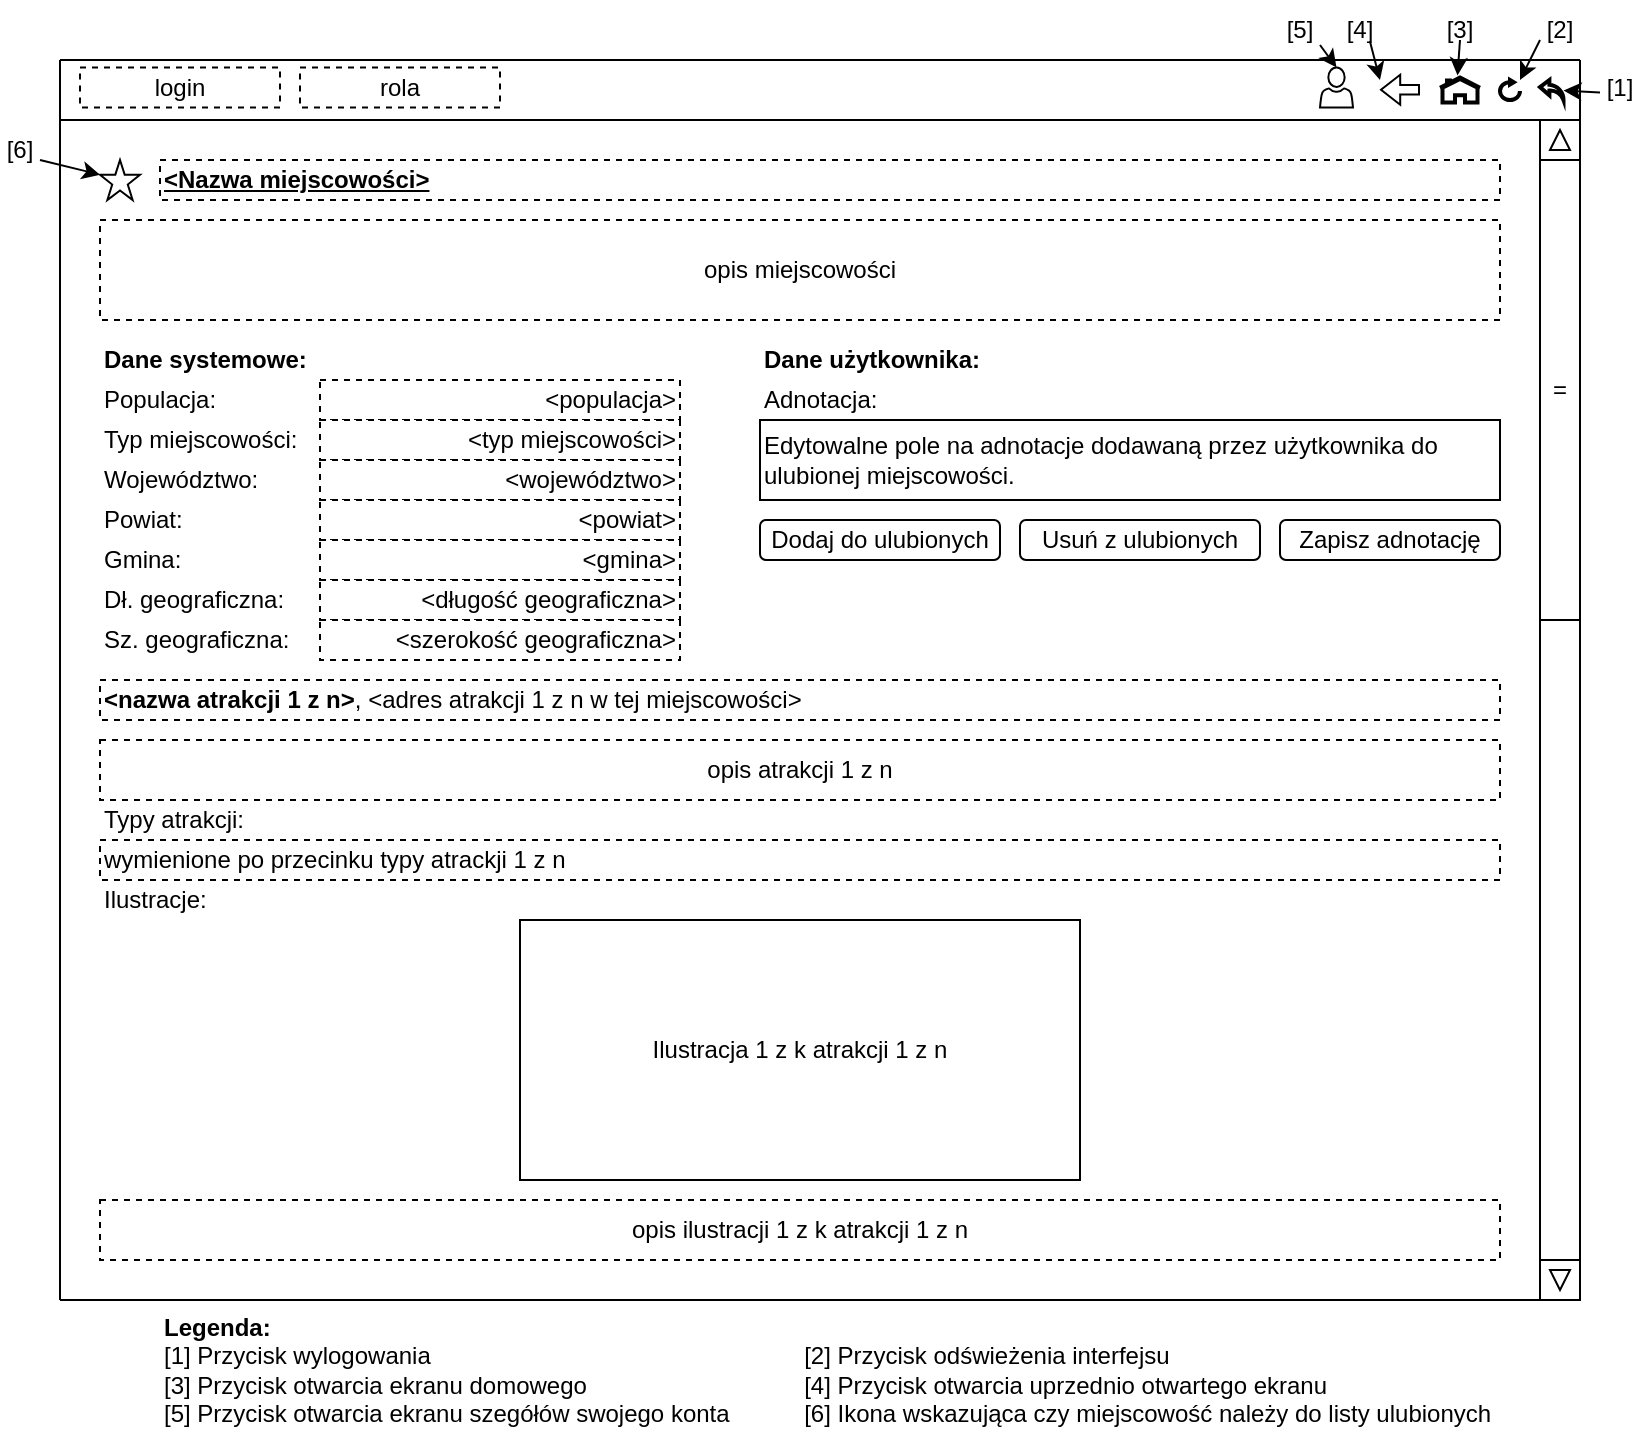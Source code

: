 <mxfile version="22.0.2" type="device">
  <diagram name="Strona-1" id="h2WLkj2qyGADKgaHyaSV">
    <mxGraphModel dx="2009" dy="690" grid="1" gridSize="10" guides="1" tooltips="1" connect="1" arrows="1" fold="1" page="1" pageScale="1" pageWidth="827" pageHeight="1169" math="0" shadow="0">
      <root>
        <mxCell id="0" />
        <mxCell id="1" parent="0" />
        <mxCell id="EYUodT9akqzmMVGfxFc3-4" value="" style="endArrow=none;html=1;rounded=0;" parent="1" edge="1">
          <mxGeometry width="50" height="50" relative="1" as="geometry">
            <mxPoint x="10" y="220" as="sourcePoint" />
            <mxPoint x="770" y="220" as="targetPoint" />
          </mxGeometry>
        </mxCell>
        <mxCell id="EYUodT9akqzmMVGfxFc3-5" value="" style="endArrow=none;html=1;rounded=0;" parent="1" edge="1">
          <mxGeometry width="50" height="50" relative="1" as="geometry">
            <mxPoint x="10" y="840" as="sourcePoint" />
            <mxPoint x="10" y="220" as="targetPoint" />
          </mxGeometry>
        </mxCell>
        <mxCell id="EYUodT9akqzmMVGfxFc3-6" value="" style="endArrow=none;html=1;rounded=0;" parent="1" edge="1">
          <mxGeometry width="50" height="50" relative="1" as="geometry">
            <mxPoint x="10" y="250" as="sourcePoint" />
            <mxPoint x="770" y="250" as="targetPoint" />
          </mxGeometry>
        </mxCell>
        <mxCell id="EYUodT9akqzmMVGfxFc3-13" value="" style="endArrow=none;html=1;rounded=0;exitX=1;exitY=1;exitDx=0;exitDy=0;" parent="1" source="T_iTTgx06haUHR_iTa-R-4" edge="1">
          <mxGeometry width="50" height="50" relative="1" as="geometry">
            <mxPoint x="770" y="690" as="sourcePoint" />
            <mxPoint x="770" y="220" as="targetPoint" />
          </mxGeometry>
        </mxCell>
        <mxCell id="EYUodT9akqzmMVGfxFc3-34" value="" style="endArrow=none;html=1;rounded=0;fontFamily=Helvetica;fontSize=12;fontColor=default;" parent="1" edge="1">
          <mxGeometry width="50" height="50" relative="1" as="geometry">
            <mxPoint x="10" y="840" as="sourcePoint" />
            <mxPoint x="770" y="840" as="targetPoint" />
          </mxGeometry>
        </mxCell>
        <mxCell id="DOHr0hYEis4pRiLcCh-8-1" value="login" style="rounded=0;whiteSpace=wrap;html=1;dashed=1;" parent="1" vertex="1">
          <mxGeometry x="20" y="223.75" width="100" height="20" as="geometry" />
        </mxCell>
        <mxCell id="DOHr0hYEis4pRiLcCh-8-2" value="rola" style="rounded=0;whiteSpace=wrap;html=1;dashed=1;" parent="1" vertex="1">
          <mxGeometry x="130" y="223.75" width="100" height="20" as="geometry" />
        </mxCell>
        <mxCell id="qdX5j7-EQqceirbTKG9q-1" value="&amp;lt;Nazwa miejscowości&amp;gt;" style="text;html=1;strokeColor=default;fillColor=none;align=left;verticalAlign=middle;whiteSpace=wrap;rounded=0;fontStyle=5;dashed=1;" parent="1" vertex="1">
          <mxGeometry x="60" y="270" width="670" height="20" as="geometry" />
        </mxCell>
        <mxCell id="qdX5j7-EQqceirbTKG9q-3" value="opis miejscowości" style="rounded=0;whiteSpace=wrap;html=1;fontStyle=0;dashed=1;" parent="1" vertex="1">
          <mxGeometry x="30" y="300" width="700" height="50" as="geometry" />
        </mxCell>
        <mxCell id="qdX5j7-EQqceirbTKG9q-7" value="&lt;b style=&quot;&quot;&gt;Dane systemowe:&lt;/b&gt;" style="text;html=1;strokeColor=none;fillColor=none;align=left;verticalAlign=middle;whiteSpace=wrap;rounded=0;" parent="1" vertex="1">
          <mxGeometry x="30" y="360" width="290" height="20" as="geometry" />
        </mxCell>
        <mxCell id="qdX5j7-EQqceirbTKG9q-11" value="Populacja:&amp;nbsp;" style="text;html=1;strokeColor=none;fillColor=none;align=left;verticalAlign=middle;whiteSpace=wrap;rounded=0;" parent="1" vertex="1">
          <mxGeometry x="30" y="380" width="60" height="20" as="geometry" />
        </mxCell>
        <mxCell id="qdX5j7-EQqceirbTKG9q-12" value="&amp;lt;populacja&amp;gt;" style="rounded=0;whiteSpace=wrap;html=1;align=right;dashed=1;" parent="1" vertex="1">
          <mxGeometry x="140" y="380" width="180" height="20" as="geometry" />
        </mxCell>
        <mxCell id="qdX5j7-EQqceirbTKG9q-13" value="Typ miejscowości:" style="text;html=1;strokeColor=none;fillColor=none;align=left;verticalAlign=middle;whiteSpace=wrap;rounded=0;" parent="1" vertex="1">
          <mxGeometry x="30" y="400" width="100" height="20" as="geometry" />
        </mxCell>
        <mxCell id="qdX5j7-EQqceirbTKG9q-14" value="&amp;lt;typ miejscowości&amp;gt;" style="rounded=0;whiteSpace=wrap;html=1;align=right;dashed=1;" parent="1" vertex="1">
          <mxGeometry x="140" y="400" width="180" height="20" as="geometry" />
        </mxCell>
        <mxCell id="qdX5j7-EQqceirbTKG9q-16" value="Województwo:&amp;nbsp;" style="text;html=1;strokeColor=none;fillColor=none;align=left;verticalAlign=middle;whiteSpace=wrap;rounded=0;" parent="1" vertex="1">
          <mxGeometry x="30" y="420" width="60" height="20" as="geometry" />
        </mxCell>
        <mxCell id="qdX5j7-EQqceirbTKG9q-17" value="&amp;lt;województwo&amp;gt;" style="rounded=0;whiteSpace=wrap;html=1;align=right;dashed=1;" parent="1" vertex="1">
          <mxGeometry x="140" y="420" width="180" height="20" as="geometry" />
        </mxCell>
        <mxCell id="qdX5j7-EQqceirbTKG9q-18" value="Powiat:" style="text;html=1;strokeColor=none;fillColor=none;align=left;verticalAlign=middle;whiteSpace=wrap;rounded=0;" parent="1" vertex="1">
          <mxGeometry x="30" y="440" width="100" height="20" as="geometry" />
        </mxCell>
        <mxCell id="qdX5j7-EQqceirbTKG9q-19" value="&amp;lt;powiat&amp;gt;" style="rounded=0;whiteSpace=wrap;html=1;align=right;dashed=1;" parent="1" vertex="1">
          <mxGeometry x="140" y="440" width="180" height="20" as="geometry" />
        </mxCell>
        <mxCell id="qdX5j7-EQqceirbTKG9q-20" value="Gmina:" style="text;html=1;strokeColor=none;fillColor=none;align=left;verticalAlign=middle;whiteSpace=wrap;rounded=0;" parent="1" vertex="1">
          <mxGeometry x="30" y="460" width="100" height="20" as="geometry" />
        </mxCell>
        <mxCell id="qdX5j7-EQqceirbTKG9q-21" value="&amp;lt;gmina&amp;gt;" style="rounded=0;whiteSpace=wrap;html=1;align=right;dashed=1;" parent="1" vertex="1">
          <mxGeometry x="140" y="460" width="180" height="20" as="geometry" />
        </mxCell>
        <mxCell id="qdX5j7-EQqceirbTKG9q-22" value="" style="verticalLabelPosition=bottom;verticalAlign=top;html=1;shape=mxgraph.basic.star" parent="1" vertex="1">
          <mxGeometry x="30" y="270" width="20" height="20" as="geometry" />
        </mxCell>
        <mxCell id="qdX5j7-EQqceirbTKG9q-25" value="Dł. geograficzna:" style="text;html=1;strokeColor=none;fillColor=none;align=left;verticalAlign=middle;whiteSpace=wrap;rounded=0;" parent="1" vertex="1">
          <mxGeometry x="30" y="480" width="100" height="20" as="geometry" />
        </mxCell>
        <mxCell id="qdX5j7-EQqceirbTKG9q-26" value="&amp;lt;długość geograficzna&amp;gt;" style="rounded=0;whiteSpace=wrap;html=1;align=right;dashed=1;" parent="1" vertex="1">
          <mxGeometry x="140" y="480" width="180" height="20" as="geometry" />
        </mxCell>
        <mxCell id="qdX5j7-EQqceirbTKG9q-27" value="Sz. geograficzna:" style="text;html=1;strokeColor=none;fillColor=none;align=left;verticalAlign=middle;whiteSpace=wrap;rounded=0;" parent="1" vertex="1">
          <mxGeometry x="30" y="500" width="100" height="20" as="geometry" />
        </mxCell>
        <mxCell id="qdX5j7-EQqceirbTKG9q-28" value="&amp;lt;szerokość geograficzna&amp;gt;" style="rounded=0;whiteSpace=wrap;html=1;align=right;dashed=1;" parent="1" vertex="1">
          <mxGeometry x="140" y="500" width="180" height="20" as="geometry" />
        </mxCell>
        <mxCell id="qdX5j7-EQqceirbTKG9q-57" value="Typy atrakcji:" style="text;html=1;strokeColor=none;fillColor=none;align=left;verticalAlign=middle;whiteSpace=wrap;rounded=0;" parent="1" vertex="1">
          <mxGeometry x="30" y="590" width="80" height="20" as="geometry" />
        </mxCell>
        <mxCell id="f4T5FhtIxy9N1wvpFepZ-2" value="Dodaj do ulubionych" style="rounded=1;whiteSpace=wrap;html=1;" parent="1" vertex="1">
          <mxGeometry x="360" y="450" width="120" height="20" as="geometry" />
        </mxCell>
        <mxCell id="f4T5FhtIxy9N1wvpFepZ-3" value="Usuń z ulubionych" style="rounded=1;whiteSpace=wrap;html=1;" parent="1" vertex="1">
          <mxGeometry x="490" y="450" width="120" height="20" as="geometry" />
        </mxCell>
        <mxCell id="f4T5FhtIxy9N1wvpFepZ-4" value="[6]" style="text;html=1;strokeColor=none;fillColor=none;align=center;verticalAlign=middle;whiteSpace=wrap;rounded=0;" parent="1" vertex="1">
          <mxGeometry x="-20" y="255" width="20" height="20" as="geometry" />
        </mxCell>
        <mxCell id="T_iTTgx06haUHR_iTa-R-1" value="" style="rounded=0;whiteSpace=wrap;html=1;" parent="1" vertex="1">
          <mxGeometry x="750" y="250" width="20" height="570" as="geometry" />
        </mxCell>
        <mxCell id="T_iTTgx06haUHR_iTa-R-2" value="" style="whiteSpace=wrap;html=1;aspect=fixed;" parent="1" vertex="1">
          <mxGeometry x="750" y="250" width="20" height="20" as="geometry" />
        </mxCell>
        <mxCell id="T_iTTgx06haUHR_iTa-R-3" value="" style="triangle;whiteSpace=wrap;html=1;rotation=-90;" parent="1" vertex="1">
          <mxGeometry x="755" y="255" width="10" height="10" as="geometry" />
        </mxCell>
        <mxCell id="T_iTTgx06haUHR_iTa-R-4" value="" style="whiteSpace=wrap;html=1;aspect=fixed;" parent="1" vertex="1">
          <mxGeometry x="750" y="820" width="20" height="20" as="geometry" />
        </mxCell>
        <mxCell id="T_iTTgx06haUHR_iTa-R-5" value="" style="triangle;whiteSpace=wrap;html=1;rotation=90;" parent="1" vertex="1">
          <mxGeometry x="755" y="825" width="10" height="10" as="geometry" />
        </mxCell>
        <mxCell id="T_iTTgx06haUHR_iTa-R-6" value="=" style="rounded=0;whiteSpace=wrap;html=1;" parent="1" vertex="1">
          <mxGeometry x="750" y="270" width="20" height="230" as="geometry" />
        </mxCell>
        <mxCell id="T_iTTgx06haUHR_iTa-R-7" value="&lt;b style=&quot;&quot;&gt;Dane użytkownika:&lt;/b&gt;" style="text;html=1;strokeColor=none;fillColor=none;align=left;verticalAlign=middle;whiteSpace=wrap;rounded=0;" parent="1" vertex="1">
          <mxGeometry x="360" y="360" width="370" height="20" as="geometry" />
        </mxCell>
        <mxCell id="T_iTTgx06haUHR_iTa-R-8" value="&amp;lt;nazwa atrakcji 1 z n&amp;gt;&lt;span style=&quot;font-weight: normal;&quot;&gt;,&amp;nbsp;&amp;lt;adres atrakcji 1 z n w tej miejscowości&amp;gt;&lt;/span&gt;" style="text;html=1;strokeColor=default;fillColor=none;align=left;verticalAlign=middle;whiteSpace=wrap;rounded=0;fontStyle=1;dashed=1;" parent="1" vertex="1">
          <mxGeometry x="30" y="530" width="700" height="20" as="geometry" />
        </mxCell>
        <mxCell id="T_iTTgx06haUHR_iTa-R-9" value="opis atrakcji 1 z n" style="rounded=0;whiteSpace=wrap;html=1;dashed=1;" parent="1" vertex="1">
          <mxGeometry x="30" y="560" width="700" height="30" as="geometry" />
        </mxCell>
        <mxCell id="T_iTTgx06haUHR_iTa-R-11" value="Adnotacja:" style="text;html=1;strokeColor=none;fillColor=none;align=left;verticalAlign=middle;whiteSpace=wrap;rounded=0;" parent="1" vertex="1">
          <mxGeometry x="360" y="380" width="60" height="20" as="geometry" />
        </mxCell>
        <mxCell id="T_iTTgx06haUHR_iTa-R-12" value="Edytowalne pole na adnotacje dodawaną przez użytkownika do ulubionej miejscowości." style="rounded=0;whiteSpace=wrap;html=1;align=left;" parent="1" vertex="1">
          <mxGeometry x="360" y="400" width="370" height="40" as="geometry" />
        </mxCell>
        <mxCell id="T_iTTgx06haUHR_iTa-R-19" value="wymienione po przecinku typy atrackji 1 z n" style="rounded=0;whiteSpace=wrap;html=1;align=left;dashed=1;" parent="1" vertex="1">
          <mxGeometry x="30" y="610" width="700" height="20" as="geometry" />
        </mxCell>
        <mxCell id="T_iTTgx06haUHR_iTa-R-21" value="Ilustracje:" style="text;html=1;strokeColor=none;fillColor=none;align=left;verticalAlign=middle;whiteSpace=wrap;rounded=0;" parent="1" vertex="1">
          <mxGeometry x="30" y="630" width="80" height="20" as="geometry" />
        </mxCell>
        <mxCell id="T_iTTgx06haUHR_iTa-R-23" value="opis ilustracji 1 z k atrakcji 1 z n" style="text;html=1;strokeColor=default;fillColor=none;align=center;verticalAlign=middle;whiteSpace=wrap;rounded=0;dashed=1;" parent="1" vertex="1">
          <mxGeometry x="30" y="790" width="700" height="30" as="geometry" />
        </mxCell>
        <mxCell id="T_iTTgx06haUHR_iTa-R-24" value="" style="endArrow=classic;html=1;rounded=0;exitX=1;exitY=0.75;exitDx=0;exitDy=0;entryX=0;entryY=0.367;entryDx=0;entryDy=0;entryPerimeter=0;" parent="1" source="f4T5FhtIxy9N1wvpFepZ-4" target="qdX5j7-EQqceirbTKG9q-22" edge="1">
          <mxGeometry width="50" height="50" relative="1" as="geometry">
            <mxPoint x="340" y="560" as="sourcePoint" />
            <mxPoint x="390" y="510" as="targetPoint" />
          </mxGeometry>
        </mxCell>
        <mxCell id="T_iTTgx06haUHR_iTa-R-27" value="Ilustracja 1 z k atrakcji 1 z n" style="rounded=0;whiteSpace=wrap;html=1;" parent="1" vertex="1">
          <mxGeometry x="240" y="650" width="280" height="130" as="geometry" />
        </mxCell>
        <mxCell id="vFY0b9rlQgw0ghqyKrDV-1" value="Zapisz adnotację" style="rounded=1;whiteSpace=wrap;html=1;" parent="1" vertex="1">
          <mxGeometry x="620" y="450" width="110" height="20" as="geometry" />
        </mxCell>
        <mxCell id="Ke3ha4-QKdyMBIoZggkB-1" value="&lt;b&gt;Legenda:&lt;/b&gt;&lt;br&gt;[1] Przycisk wylogowania&lt;span style=&quot;white-space: pre;&quot;&gt;&#x9;&lt;/span&gt;&lt;span style=&quot;white-space: pre;&quot;&gt;&#x9;&lt;span style=&quot;white-space: pre;&quot;&gt;&#x9;&lt;/span&gt;&lt;span style=&quot;white-space: pre;&quot;&gt;&#x9;&lt;span style=&quot;white-space: pre;&quot;&gt;&#x9;&lt;/span&gt;&lt;span style=&quot;white-space: pre;&quot;&gt;&#x9;&lt;span style=&quot;white-space: pre;&quot;&gt;&#x9;&lt;/span&gt;&lt;/span&gt;&lt;/span&gt;&lt;/span&gt;[2] Przycisk odświeżenia interfejsu&lt;br&gt;[3] Przycisk otwarcia ekranu domowego&lt;span style=&quot;white-space: pre;&quot;&gt;&#x9;&lt;/span&gt;&lt;span style=&quot;white-space: pre;&quot;&gt;&#x9;&lt;span style=&quot;white-space: pre;&quot;&gt;&#x9;&lt;/span&gt;&lt;span style=&quot;white-space: pre;&quot;&gt;&#x9;&lt;/span&gt;&lt;span style=&quot;white-space: pre;&quot;&gt;&#x9;&lt;/span&gt;&lt;/span&gt;[4] Przycisk otwarcia uprzednio otwartego ekranu&lt;br&gt;[5] Przycisk otwarcia ekranu szegółów swojego konta&lt;span style=&quot;white-space: pre;&quot;&gt;&#x9;&lt;/span&gt;&lt;span style=&quot;white-space: pre;&quot;&gt;&#x9;&lt;/span&gt;[6] Ikona wskazująca czy miejscowość należy do listy ulubionych" style="text;html=1;align=left;verticalAlign=middle;resizable=0;points=[];autosize=1;strokeColor=none;fillColor=none;dashed=1;" vertex="1" parent="1">
          <mxGeometry x="60.0" y="840" width="690" height="70" as="geometry" />
        </mxCell>
        <mxCell id="Ke3ha4-QKdyMBIoZggkB-2" value="" style="html=1;verticalLabelPosition=bottom;align=center;labelBackgroundColor=#ffffff;verticalAlign=top;strokeWidth=2;shadow=0;dashed=0;shape=mxgraph.ios7.icons.home;" vertex="1" parent="1">
          <mxGeometry x="700" y="228.75" width="20" height="12.5" as="geometry" />
        </mxCell>
        <mxCell id="Ke3ha4-QKdyMBIoZggkB-3" value="" style="html=1;verticalLabelPosition=bottom;align=center;labelBackgroundColor=#ffffff;verticalAlign=top;strokeWidth=2;shadow=0;dashed=0;shape=mxgraph.ios7.icons.back;fontFamily=Helvetica;fontSize=12;" vertex="1" parent="1">
          <mxGeometry x="750" y="230" width="11.76" height="10" as="geometry" />
        </mxCell>
        <mxCell id="Ke3ha4-QKdyMBIoZggkB-4" value="" style="html=1;verticalLabelPosition=bottom;align=center;labelBackgroundColor=#ffffff;verticalAlign=top;strokeWidth=2;shadow=0;dashed=0;shape=mxgraph.ios7.icons.reload;fontFamily=Helvetica;fontSize=12;" vertex="1" parent="1">
          <mxGeometry x="730" y="230" width="10" height="10" as="geometry" />
        </mxCell>
        <mxCell id="Ke3ha4-QKdyMBIoZggkB-5" value="[1]" style="text;html=1;strokeColor=none;fillColor=none;align=center;verticalAlign=middle;whiteSpace=wrap;rounded=0;fontSize=12;fontFamily=Helvetica;fontColor=default;" vertex="1" parent="1">
          <mxGeometry x="780" y="228.75" width="20" height="10" as="geometry" />
        </mxCell>
        <mxCell id="Ke3ha4-QKdyMBIoZggkB-6" value="" style="endArrow=classic;html=1;rounded=0;fontFamily=Helvetica;fontSize=12;fontColor=default;exitX=0;exitY=0.75;exitDx=0;exitDy=0;" edge="1" parent="1" source="Ke3ha4-QKdyMBIoZggkB-5" target="Ke3ha4-QKdyMBIoZggkB-3">
          <mxGeometry width="50" height="50" relative="1" as="geometry">
            <mxPoint x="700" y="200" as="sourcePoint" />
            <mxPoint x="750" y="150" as="targetPoint" />
          </mxGeometry>
        </mxCell>
        <mxCell id="Ke3ha4-QKdyMBIoZggkB-7" value="" style="shape=flexArrow;endArrow=classic;html=1;rounded=0;fontFamily=Helvetica;fontSize=12;fontColor=default;startWidth=9.302;endWidth=9.302;startSize=5.426;endSize=2.867;width=4.651;" edge="1" parent="1">
          <mxGeometry width="50" height="50" relative="1" as="geometry">
            <mxPoint x="690" y="234.88" as="sourcePoint" />
            <mxPoint x="670" y="234.88" as="targetPoint" />
          </mxGeometry>
        </mxCell>
        <mxCell id="Ke3ha4-QKdyMBIoZggkB-8" value="[2]" style="text;html=1;strokeColor=none;fillColor=none;align=center;verticalAlign=middle;whiteSpace=wrap;rounded=0;fontSize=12;fontFamily=Helvetica;fontColor=default;" vertex="1" parent="1">
          <mxGeometry x="740" y="200" width="40" height="10" as="geometry" />
        </mxCell>
        <mxCell id="Ke3ha4-QKdyMBIoZggkB-9" value="" style="endArrow=classic;html=1;rounded=0;fontFamily=Helvetica;fontSize=12;fontColor=default;exitX=0.25;exitY=1;exitDx=0;exitDy=0;entryX=1;entryY=0;entryDx=0;entryDy=0;entryPerimeter=0;" edge="1" parent="1" source="Ke3ha4-QKdyMBIoZggkB-8" target="Ke3ha4-QKdyMBIoZggkB-4">
          <mxGeometry width="50" height="50" relative="1" as="geometry">
            <mxPoint x="690" y="230" as="sourcePoint" />
            <mxPoint x="740" y="180" as="targetPoint" />
          </mxGeometry>
        </mxCell>
        <mxCell id="Ke3ha4-QKdyMBIoZggkB-10" value="[3]" style="text;html=1;strokeColor=none;fillColor=none;align=center;verticalAlign=middle;whiteSpace=wrap;rounded=0;fontSize=12;fontFamily=Helvetica;fontColor=default;" vertex="1" parent="1">
          <mxGeometry x="700" y="200" width="20" height="10" as="geometry" />
        </mxCell>
        <mxCell id="Ke3ha4-QKdyMBIoZggkB-11" value="" style="endArrow=classic;html=1;rounded=0;fontFamily=Helvetica;fontSize=12;fontColor=default;entryX=0.437;entryY=-0.082;entryDx=0;entryDy=0;entryPerimeter=0;exitX=0.5;exitY=1;exitDx=0;exitDy=0;" edge="1" parent="1" source="Ke3ha4-QKdyMBIoZggkB-10" target="Ke3ha4-QKdyMBIoZggkB-2">
          <mxGeometry width="50" height="50" relative="1" as="geometry">
            <mxPoint x="720" y="160" as="sourcePoint" />
            <mxPoint x="710" y="170" as="targetPoint" />
          </mxGeometry>
        </mxCell>
        <mxCell id="Ke3ha4-QKdyMBIoZggkB-12" value="[4]" style="text;html=1;strokeColor=none;fillColor=none;align=center;verticalAlign=middle;whiteSpace=wrap;rounded=0;fontSize=12;fontFamily=Helvetica;fontColor=default;" vertex="1" parent="1">
          <mxGeometry x="650" y="200" width="20" height="10" as="geometry" />
        </mxCell>
        <mxCell id="Ke3ha4-QKdyMBIoZggkB-13" value="" style="endArrow=classic;html=1;rounded=0;fontFamily=Helvetica;fontSize=12;fontColor=default;exitX=0.748;exitY=1.065;exitDx=0;exitDy=0;exitPerimeter=0;" edge="1" parent="1" source="Ke3ha4-QKdyMBIoZggkB-12">
          <mxGeometry width="50" height="50" relative="1" as="geometry">
            <mxPoint x="630" y="230" as="sourcePoint" />
            <mxPoint x="670" y="230" as="targetPoint" />
          </mxGeometry>
        </mxCell>
        <mxCell id="Ke3ha4-QKdyMBIoZggkB-14" value="" style="sketch=0;pointerEvents=1;shadow=0;dashed=0;html=1;labelPosition=center;verticalLabelPosition=bottom;verticalAlign=top;align=center;shape=mxgraph.mscae.intune.account_portal" vertex="1" parent="1">
          <mxGeometry x="640" y="223.75" width="16.5" height="20" as="geometry" />
        </mxCell>
        <mxCell id="Ke3ha4-QKdyMBIoZggkB-15" value="[5]" style="text;html=1;strokeColor=none;fillColor=none;align=center;verticalAlign=middle;whiteSpace=wrap;rounded=0;" vertex="1" parent="1">
          <mxGeometry x="620" y="190" width="20" height="30" as="geometry" />
        </mxCell>
        <mxCell id="Ke3ha4-QKdyMBIoZggkB-16" value="" style="endArrow=classic;html=1;rounded=0;exitX=1;exitY=0.75;exitDx=0;exitDy=0;entryX=0.5;entryY=0;entryDx=0;entryDy=0;entryPerimeter=0;" edge="1" parent="1" source="Ke3ha4-QKdyMBIoZggkB-15" target="Ke3ha4-QKdyMBIoZggkB-14">
          <mxGeometry width="50" height="50" relative="1" as="geometry">
            <mxPoint x="590" y="240" as="sourcePoint" />
            <mxPoint x="640" y="190" as="targetPoint" />
          </mxGeometry>
        </mxCell>
      </root>
    </mxGraphModel>
  </diagram>
</mxfile>
